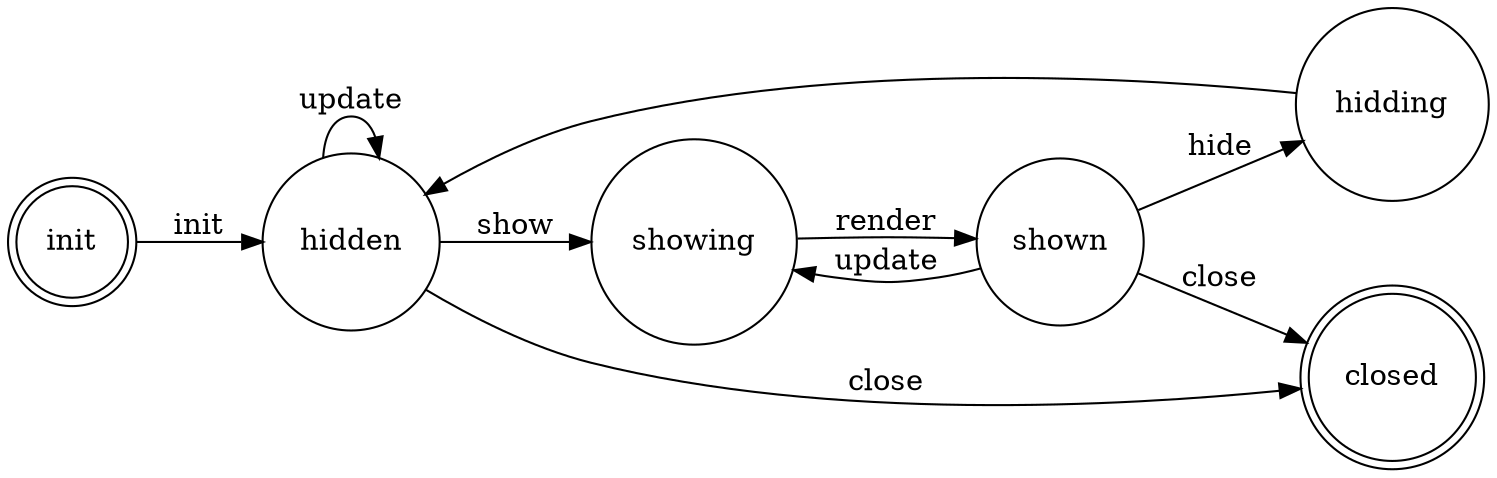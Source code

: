 digraph imgviewer {
    rankdir=LR; // Left to Right orientation

    // Define the states
    node [shape=circle];
    init [shape=doublecircle]; // initial state
    hidding;
    hidden; // state initialized, image loaded, ready to view.
    showing; // start showing the modal
    shown; // stop showing the modal
    closed [shape=doublecircle];

    // Define the transitions
    init -> hidden [label="init"];
    hidden -> showing [label="show"];
    hidden -> hidden [label="update"];
    showing -> shown [label="render"];
    shown -> showing [label="update"];
    shown -> closed [label="close"];
    shown -> hidding [label="hide"];
    hidding -> hidden;
    hidden -> closed [label="close"];
}
